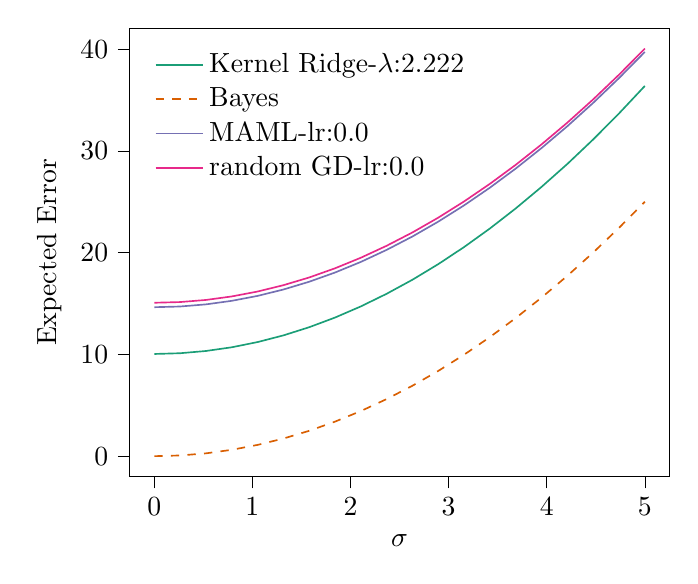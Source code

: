 % This file was created with tikzplotlib v0.10.1.
\begin{tikzpicture}

\definecolor{chocolate217952}{RGB}{217,95,2}
\definecolor{darkcyan27158119}{RGB}{27,158,119}
\definecolor{darkgray176}{RGB}{176,176,176}
\definecolor{deeppink23141138}{RGB}{231,41,138}
\definecolor{lightslategray117112179}{RGB}{117,112,179}

\begin{axis}[
legend cell align={left},
legend style={
  fill opacity=0.8,
  draw opacity=1,
  text opacity=1,
  at={(0.03,0.97)},
  anchor=north west,
  draw=none
},
tick align=outside,
tick pos=left,
x grid style={darkgray176},
xlabel={\(\displaystyle \sigma\)},
xmin=-0.25, xmax=5.25,
xtick style={color=black},
y grid style={darkgray176},
ylabel={Expected Error},
ymin=-2.004, ymax=42.079,
ytick style={color=black}
]
\addplot [semithick, darkcyan27158119]
table {%
0 10.048
0.263 10.122
0.526 10.341
0.789 10.707
1.053 11.219
1.316 11.876
1.579 12.68
1.842 13.629
2.105 14.725
2.368 15.966
2.632 17.353
2.895 18.886
3.158 20.565
3.421 22.39
3.684 24.361
3.947 26.478
4.211 28.741
4.474 31.15
4.737 33.704
5 36.405
};
\addlegendentry{Kernel Ridge-$\lambda$:2.222}
\addplot [semithick, chocolate217952, dashed]
table {%
0 0
0.263 0.069
0.526 0.277
0.789 0.624
1.053 1.109
1.316 1.733
1.579 2.495
1.842 3.396
2.105 4.436
2.368 5.614
2.632 6.931
2.895 8.386
3.158 9.98
3.421 11.713
3.684 13.584
3.947 15.594
4.211 17.742
4.474 20.03
4.737 22.455
5 25.02
};
\addlegendentry{Bayes}
\addplot [semithick, lightslategray117112179]
table {%
0 14.647
0.263 14.716
0.526 14.925
0.789 15.273
1.053 15.76
1.316 16.387
1.579 17.152
1.842 18.057
2.105 19.1
2.368 20.283
2.632 21.605
2.895 23.065
3.158 24.665
3.421 26.403
3.684 28.281
3.947 30.297
4.211 32.452
4.474 34.745
4.737 37.178
5 39.749
};
\addlegendentry{MAML-lr:0.0}
\addplot [semithick, deeppink23141138]
table {%
0 15.085
0.263 15.153
0.526 15.36
0.789 15.705
1.053 16.189
1.316 16.812
1.579 17.572
1.842 18.472
2.105 19.511
2.368 20.687
2.632 22.003
2.895 23.456
3.158 25.049
3.421 26.78
3.684 28.649
3.947 30.657
4.211 32.804
4.474 35.089
4.737 37.513
5 40.075
};
\addlegendentry{random GD-lr:0.0}
\end{axis}

\end{tikzpicture}
